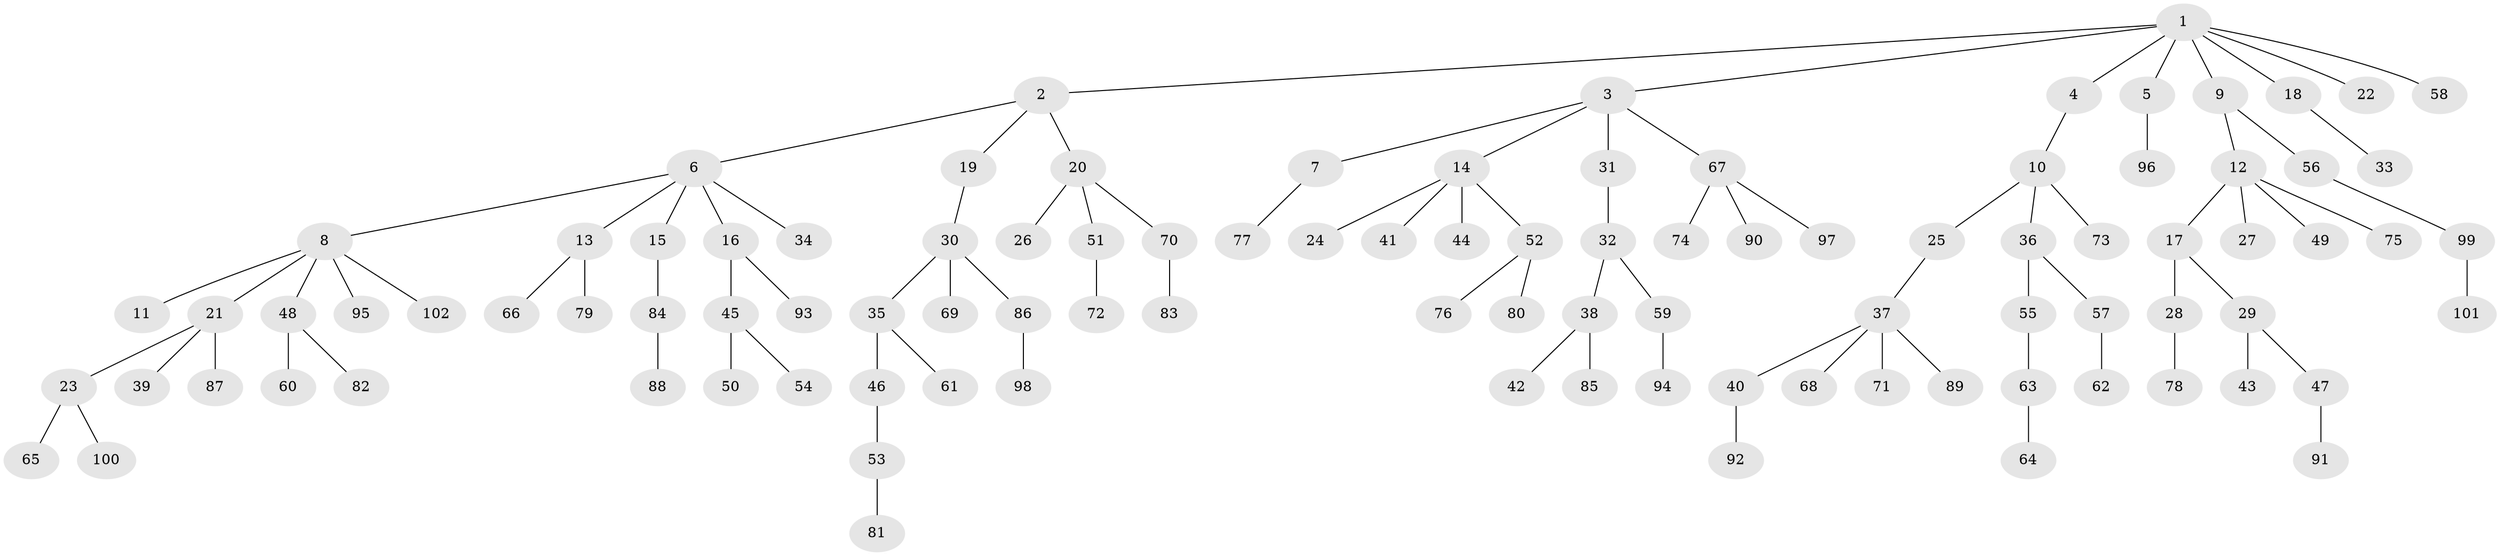 // Generated by graph-tools (version 1.1) at 2025/15/03/09/25 04:15:41]
// undirected, 102 vertices, 101 edges
graph export_dot {
graph [start="1"]
  node [color=gray90,style=filled];
  1;
  2;
  3;
  4;
  5;
  6;
  7;
  8;
  9;
  10;
  11;
  12;
  13;
  14;
  15;
  16;
  17;
  18;
  19;
  20;
  21;
  22;
  23;
  24;
  25;
  26;
  27;
  28;
  29;
  30;
  31;
  32;
  33;
  34;
  35;
  36;
  37;
  38;
  39;
  40;
  41;
  42;
  43;
  44;
  45;
  46;
  47;
  48;
  49;
  50;
  51;
  52;
  53;
  54;
  55;
  56;
  57;
  58;
  59;
  60;
  61;
  62;
  63;
  64;
  65;
  66;
  67;
  68;
  69;
  70;
  71;
  72;
  73;
  74;
  75;
  76;
  77;
  78;
  79;
  80;
  81;
  82;
  83;
  84;
  85;
  86;
  87;
  88;
  89;
  90;
  91;
  92;
  93;
  94;
  95;
  96;
  97;
  98;
  99;
  100;
  101;
  102;
  1 -- 2;
  1 -- 3;
  1 -- 4;
  1 -- 5;
  1 -- 9;
  1 -- 18;
  1 -- 22;
  1 -- 58;
  2 -- 6;
  2 -- 19;
  2 -- 20;
  3 -- 7;
  3 -- 14;
  3 -- 31;
  3 -- 67;
  4 -- 10;
  5 -- 96;
  6 -- 8;
  6 -- 13;
  6 -- 15;
  6 -- 16;
  6 -- 34;
  7 -- 77;
  8 -- 11;
  8 -- 21;
  8 -- 48;
  8 -- 95;
  8 -- 102;
  9 -- 12;
  9 -- 56;
  10 -- 25;
  10 -- 36;
  10 -- 73;
  12 -- 17;
  12 -- 27;
  12 -- 49;
  12 -- 75;
  13 -- 66;
  13 -- 79;
  14 -- 24;
  14 -- 41;
  14 -- 44;
  14 -- 52;
  15 -- 84;
  16 -- 45;
  16 -- 93;
  17 -- 28;
  17 -- 29;
  18 -- 33;
  19 -- 30;
  20 -- 26;
  20 -- 51;
  20 -- 70;
  21 -- 23;
  21 -- 39;
  21 -- 87;
  23 -- 65;
  23 -- 100;
  25 -- 37;
  28 -- 78;
  29 -- 43;
  29 -- 47;
  30 -- 35;
  30 -- 69;
  30 -- 86;
  31 -- 32;
  32 -- 38;
  32 -- 59;
  35 -- 46;
  35 -- 61;
  36 -- 55;
  36 -- 57;
  37 -- 40;
  37 -- 68;
  37 -- 71;
  37 -- 89;
  38 -- 42;
  38 -- 85;
  40 -- 92;
  45 -- 50;
  45 -- 54;
  46 -- 53;
  47 -- 91;
  48 -- 60;
  48 -- 82;
  51 -- 72;
  52 -- 76;
  52 -- 80;
  53 -- 81;
  55 -- 63;
  56 -- 99;
  57 -- 62;
  59 -- 94;
  63 -- 64;
  67 -- 74;
  67 -- 90;
  67 -- 97;
  70 -- 83;
  84 -- 88;
  86 -- 98;
  99 -- 101;
}
